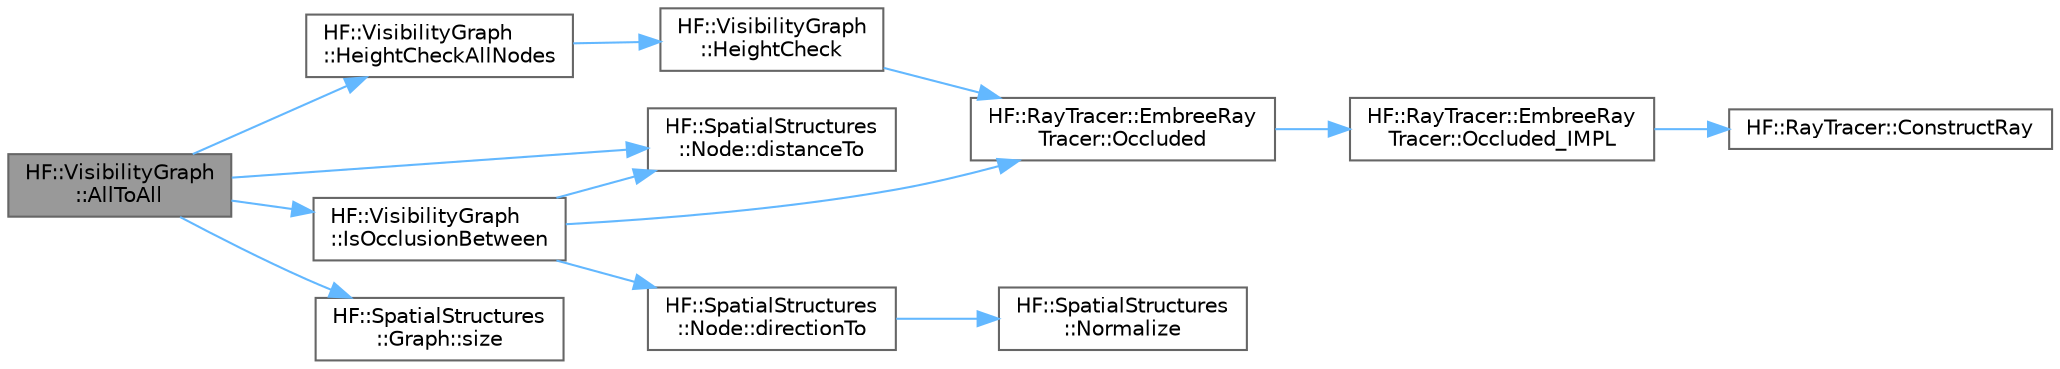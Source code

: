 digraph "HF::VisibilityGraph::AllToAll"
{
 // LATEX_PDF_SIZE
  bgcolor="transparent";
  edge [fontname=Helvetica,fontsize=10,labelfontname=Helvetica,labelfontsize=10];
  node [fontname=Helvetica,fontsize=10,shape=box,height=0.2,width=0.4];
  rankdir="LR";
  Node1 [label="HF::VisibilityGraph\l::AllToAll",height=0.2,width=0.4,color="gray40", fillcolor="grey60", style="filled", fontcolor="black",tooltip="Generate a Visibility Graph between every node in a set of nodes in parallel."];
  Node1 -> Node2 [color="steelblue1",style="solid"];
  Node2 [label="HF::SpatialStructures\l::Node::distanceTo",height=0.2,width=0.4,color="grey40", fillcolor="white", style="filled",URL="$a02071.html#abbd66b566460f9557a373b5fbcc30bb1",tooltip="Calculate the distance between this node and n2."];
  Node1 -> Node3 [color="steelblue1",style="solid"];
  Node3 [label="HF::VisibilityGraph\l::HeightCheckAllNodes",height=0.2,width=0.4,color="grey40", fillcolor="white", style="filled",URL="$a00467.html#a05b8a83ab27113369c95649470d864b9",tooltip="Obtain the indexes of all nodes that pass the HeightCheck."];
  Node3 -> Node4 [color="steelblue1",style="solid"];
  Node4 [label="HF::VisibilityGraph\l::HeightCheck",height=0.2,width=0.4,color="grey40", fillcolor="white", style="filled",URL="$a00467.html#af811d21e4c49275521912df9254bb737",tooltip="Check if Node can be raised by height without clipping into any geometry."];
  Node4 -> Node5 [color="steelblue1",style="solid"];
  Node5 [label="HF::RayTracer::EmbreeRay\lTracer::Occluded",height=0.2,width=0.4,color="grey40", fillcolor="white", style="filled",URL="$a01411.html#a3a7488f8e41c8a9e3dc9c334047c6457",tooltip="Determine if there is an intersection with any geometry."];
  Node5 -> Node6 [color="steelblue1",style="solid"];
  Node6 [label="HF::RayTracer::EmbreeRay\lTracer::Occluded_IMPL",height=0.2,width=0.4,color="grey40", fillcolor="white", style="filled",URL="$a01411.html#ade19fda460dadd98769b347840bd305a",tooltip="Implementation for fundamental occlusion ray intersection."];
  Node6 -> Node7 [color="steelblue1",style="solid"];
  Node7 [label="HF::RayTracer::ConstructRay",height=0.2,width=0.4,color="grey40", fillcolor="white", style="filled",URL="$a00464.html#a76e5d26b5063f0e5b49b4ba835f1da93",tooltip=" "];
  Node1 -> Node8 [color="steelblue1",style="solid"];
  Node8 [label="HF::VisibilityGraph\l::IsOcclusionBetween",height=0.2,width=0.4,color="grey40", fillcolor="white", style="filled",URL="$a00467.html#a4d9cf77879eb78075f7f7b0a7e31119a",tooltip="Perform a line of sight check between two nodes."];
  Node8 -> Node9 [color="steelblue1",style="solid"];
  Node9 [label="HF::SpatialStructures\l::Node::directionTo",height=0.2,width=0.4,color="grey40", fillcolor="white", style="filled",URL="$a02071.html#ad3f7898ef3178eef0c3579869a7f5c67",tooltip="Get the direction between this node and another node"];
  Node9 -> Node10 [color="steelblue1",style="solid"];
  Node10 [label="HF::SpatialStructures\l::Normalize",height=0.2,width=0.4,color="grey40", fillcolor="white", style="filled",URL="$a00465.html#ad9a8f0f70b3f60ac5cb7889885d851d1",tooltip=" "];
  Node8 -> Node2 [color="steelblue1",style="solid"];
  Node8 -> Node5 [color="steelblue1",style="solid"];
  Node1 -> Node11 [color="steelblue1",style="solid"];
  Node11 [label="HF::SpatialStructures\l::Graph::size",height=0.2,width=0.4,color="grey40", fillcolor="white", style="filled",URL="$a01551.html#a2710af2a75976862d7a235793567d2f3",tooltip="Determine how many nodes are in the graph."];
}
